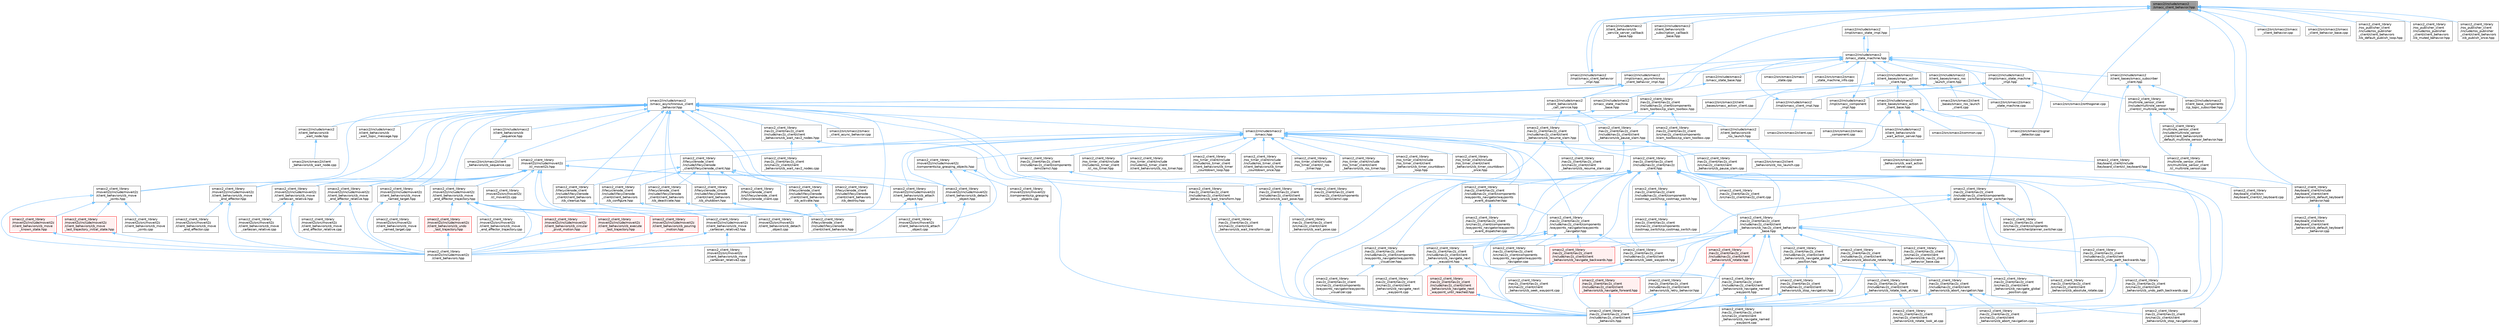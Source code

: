 digraph "smacc2/include/smacc2/smacc_client_behavior.hpp"
{
 // LATEX_PDF_SIZE
  bgcolor="transparent";
  edge [fontname=Helvetica,fontsize=10,labelfontname=Helvetica,labelfontsize=10];
  node [fontname=Helvetica,fontsize=10,shape=box,height=0.2,width=0.4];
  Node1 [label="smacc2/include/smacc2\l/smacc_client_behavior.hpp",height=0.2,width=0.4,color="gray40", fillcolor="grey60", style="filled", fontcolor="black",tooltip=" "];
  Node1 -> Node2 [dir="back",color="steelblue1",style="solid"];
  Node2 [label="smacc2/include/smacc2\l/client_behaviors/cb\l_call_service.hpp",height=0.2,width=0.4,color="grey40", fillcolor="white", style="filled",URL="$cb__call__service_8hpp.html",tooltip=" "];
  Node2 -> Node3 [dir="back",color="steelblue1",style="solid"];
  Node3 [label="smacc2_client_library\l/nav2z_client/nav2z_client\l/include/nav2z_client/client\l_behaviors/cb_pause_slam.hpp",height=0.2,width=0.4,color="grey40", fillcolor="white", style="filled",URL="$cb__pause__slam_8hpp.html",tooltip=" "];
  Node3 -> Node4 [dir="back",color="steelblue1",style="solid"];
  Node4 [label="smacc2_client_library\l/nav2z_client/nav2z_client\l/include/nav2z_client/client\l_behaviors.hpp",height=0.2,width=0.4,color="grey40", fillcolor="white", style="filled",URL="$nav2z__client_2nav2z__client_2include_2nav2z__client_2client__behaviors_8hpp.html",tooltip=" "];
  Node3 -> Node5 [dir="back",color="steelblue1",style="solid"];
  Node5 [label="smacc2_client_library\l/nav2z_client/nav2z_client\l/src/nav2z_client/client\l_behaviors/cb_pause_slam.cpp",height=0.2,width=0.4,color="grey40", fillcolor="white", style="filled",URL="$cb__pause__slam_8cpp.html",tooltip=" "];
  Node2 -> Node6 [dir="back",color="steelblue1",style="solid"];
  Node6 [label="smacc2_client_library\l/nav2z_client/nav2z_client\l/include/nav2z_client/client\l_behaviors/cb_resume_slam.hpp",height=0.2,width=0.4,color="grey40", fillcolor="white", style="filled",URL="$cb__resume__slam_8hpp.html",tooltip=" "];
  Node6 -> Node4 [dir="back",color="steelblue1",style="solid"];
  Node6 -> Node7 [dir="back",color="steelblue1",style="solid"];
  Node7 [label="smacc2_client_library\l/nav2z_client/nav2z_client\l/src/nav2z_client/client\l_behaviors/cb_resume_slam.cpp",height=0.2,width=0.4,color="grey40", fillcolor="white", style="filled",URL="$cb__resume__slam_8cpp.html",tooltip=" "];
  Node1 -> Node8 [dir="back",color="steelblue1",style="solid"];
  Node8 [label="smacc2/include/smacc2\l/client_behaviors/cb\l_service_server_callback\l_base.hpp",height=0.2,width=0.4,color="grey40", fillcolor="white", style="filled",URL="$cb__service__server__callback__base_8hpp.html",tooltip=" "];
  Node1 -> Node9 [dir="back",color="steelblue1",style="solid"];
  Node9 [label="smacc2/include/smacc2\l/client_behaviors/cb\l_subscription_callback\l_base.hpp",height=0.2,width=0.4,color="grey40", fillcolor="white", style="filled",URL="$cb__subscription__callback__base_8hpp.html",tooltip=" "];
  Node1 -> Node10 [dir="back",color="steelblue1",style="solid"];
  Node10 [label="smacc2/include/smacc2\l/impl/smacc_client_behavior\l_impl.hpp",height=0.2,width=0.4,color="grey40", fillcolor="white", style="filled",URL="$smacc__client__behavior__impl_8hpp.html",tooltip=" "];
  Node10 -> Node1 [dir="back",color="steelblue1",style="solid"];
  Node1 -> Node11 [dir="back",color="steelblue1",style="solid"];
  Node11 [label="smacc2/include/smacc2\l/impl/smacc_state_impl.hpp",height=0.2,width=0.4,color="grey40", fillcolor="white", style="filled",URL="$smacc__state__impl_8hpp.html",tooltip=" "];
  Node11 -> Node12 [dir="back",color="steelblue1",style="solid"];
  Node12 [label="smacc2/include/smacc2\l/smacc_state_machine.hpp",height=0.2,width=0.4,color="grey40", fillcolor="white", style="filled",URL="$smacc__state__machine_8hpp.html",tooltip=" "];
  Node12 -> Node13 [dir="back",color="steelblue1",style="solid"];
  Node13 [label="smacc2/include/smacc2\l/client_bases/smacc_action\l_client.hpp",height=0.2,width=0.4,color="grey40", fillcolor="white", style="filled",URL="$smacc__action__client_8hpp.html",tooltip=" "];
  Node13 -> Node14 [dir="back",color="steelblue1",style="solid"];
  Node14 [label="smacc2/include/smacc2\l/client_bases/smacc_action\l_client_base.hpp",height=0.2,width=0.4,color="grey40", fillcolor="white", style="filled",URL="$smacc__action__client__base_8hpp.html",tooltip=" "];
  Node14 -> Node15 [dir="back",color="steelblue1",style="solid"];
  Node15 [label="smacc2/include/smacc2\l/client_behaviors/cb\l_wait_action_server.hpp",height=0.2,width=0.4,color="grey40", fillcolor="white", style="filled",URL="$cb__wait__action__server_8hpp.html",tooltip=" "];
  Node15 -> Node16 [dir="back",color="steelblue1",style="solid"];
  Node16 [label="smacc2/src/smacc2/client\l_behaviors/cb_wait_action\l_server.cpp",height=0.2,width=0.4,color="grey40", fillcolor="white", style="filled",URL="$cb__wait__action__server_8cpp.html",tooltip=" "];
  Node14 -> Node17 [dir="back",color="steelblue1",style="solid"];
  Node17 [label="smacc2/src/smacc2/common.cpp",height=0.2,width=0.4,color="grey40", fillcolor="white", style="filled",URL="$src_2smacc2_2common_8cpp.html",tooltip=" "];
  Node14 -> Node18 [dir="back",color="steelblue1",style="solid"];
  Node18 [label="smacc2/src/smacc2/signal\l_detector.cpp",height=0.2,width=0.4,color="grey40", fillcolor="white", style="filled",URL="$signal__detector_8cpp.html",tooltip=" "];
  Node14 -> Node19 [dir="back",color="steelblue1",style="solid"];
  Node19 [label="smacc2_client_library\l/nav2z_client/nav2z_client\l/include/nav2z_client/nav2z\l_client.hpp",height=0.2,width=0.4,color="grey40", fillcolor="white", style="filled",URL="$nav2z__client_8hpp.html",tooltip=" "];
  Node19 -> Node20 [dir="back",color="steelblue1",style="solid"];
  Node20 [label="smacc2_client_library\l/nav2z_client/nav2z_client\l/include/nav2z_client/client\l_behaviors/cb_nav2z_client_behavior\l_base.hpp",height=0.2,width=0.4,color="grey40", fillcolor="white", style="filled",URL="$cb__nav2z__client__behavior__base_8hpp.html",tooltip=" "];
  Node20 -> Node21 [dir="back",color="steelblue1",style="solid"];
  Node21 [label="smacc2_client_library\l/nav2z_client/nav2z_client\l/include/nav2z_client/client\l_behaviors/cb_abort_navigation.hpp",height=0.2,width=0.4,color="grey40", fillcolor="white", style="filled",URL="$cb__abort__navigation_8hpp.html",tooltip=" "];
  Node21 -> Node4 [dir="back",color="steelblue1",style="solid"];
  Node21 -> Node22 [dir="back",color="steelblue1",style="solid"];
  Node22 [label="smacc2_client_library\l/nav2z_client/nav2z_client\l/src/nav2z_client/client\l_behaviors/cb_abort_navigation.cpp",height=0.2,width=0.4,color="grey40", fillcolor="white", style="filled",URL="$cb__abort__navigation_8cpp.html",tooltip=" "];
  Node21 -> Node23 [dir="back",color="steelblue1",style="solid"];
  Node23 [label="smacc2_client_library\l/nav2z_client/nav2z_client\l/src/nav2z_client/client\l_behaviors/cb_stop_navigation.cpp",height=0.2,width=0.4,color="grey40", fillcolor="white", style="filled",URL="$cb__stop__navigation_8cpp.html",tooltip=" "];
  Node20 -> Node24 [dir="back",color="steelblue1",style="solid"];
  Node24 [label="smacc2_client_library\l/nav2z_client/nav2z_client\l/include/nav2z_client/client\l_behaviors/cb_absolute_rotate.hpp",height=0.2,width=0.4,color="grey40", fillcolor="white", style="filled",URL="$cb__absolute__rotate_8hpp.html",tooltip=" "];
  Node24 -> Node4 [dir="back",color="steelblue1",style="solid"];
  Node24 -> Node25 [dir="back",color="steelblue1",style="solid"];
  Node25 [label="smacc2_client_library\l/nav2z_client/nav2z_client\l/include/nav2z_client/client\l_behaviors/cb_rotate_look_at.hpp",height=0.2,width=0.4,color="grey40", fillcolor="white", style="filled",URL="$cb__rotate__look__at_8hpp.html",tooltip=" "];
  Node25 -> Node4 [dir="back",color="steelblue1",style="solid"];
  Node25 -> Node26 [dir="back",color="steelblue1",style="solid"];
  Node26 [label="smacc2_client_library\l/nav2z_client/nav2z_client\l/src/nav2z_client/client\l_behaviors/cb_rotate_look_at.cpp",height=0.2,width=0.4,color="grey40", fillcolor="white", style="filled",URL="$cb__rotate__look__at_8cpp.html",tooltip=" "];
  Node24 -> Node27 [dir="back",color="steelblue1",style="solid"];
  Node27 [label="smacc2_client_library\l/nav2z_client/nav2z_client\l/src/nav2z_client/client\l_behaviors/cb_absolute_rotate.cpp",height=0.2,width=0.4,color="grey40", fillcolor="white", style="filled",URL="$cb__absolute__rotate_8cpp.html",tooltip=" "];
  Node20 -> Node28 [dir="back",color="steelblue1",style="solid"];
  Node28 [label="smacc2_client_library\l/nav2z_client/nav2z_client\l/include/nav2z_client/client\l_behaviors/cb_navigate_backwards.hpp",height=0.2,width=0.4,color="red", fillcolor="#FFF0F0", style="filled",URL="$cb__navigate__backwards_8hpp.html",tooltip=" "];
  Node28 -> Node4 [dir="back",color="steelblue1",style="solid"];
  Node20 -> Node30 [dir="back",color="steelblue1",style="solid"];
  Node30 [label="smacc2_client_library\l/nav2z_client/nav2z_client\l/include/nav2z_client/client\l_behaviors/cb_navigate_forward.hpp",height=0.2,width=0.4,color="red", fillcolor="#FFF0F0", style="filled",URL="$cb__navigate__forward_8hpp.html",tooltip=" "];
  Node30 -> Node4 [dir="back",color="steelblue1",style="solid"];
  Node20 -> Node32 [dir="back",color="steelblue1",style="solid"];
  Node32 [label="smacc2_client_library\l/nav2z_client/nav2z_client\l/include/nav2z_client/client\l_behaviors/cb_navigate_global\l_position.hpp",height=0.2,width=0.4,color="grey40", fillcolor="white", style="filled",URL="$cb__navigate__global__position_8hpp.html",tooltip=" "];
  Node32 -> Node4 [dir="back",color="steelblue1",style="solid"];
  Node32 -> Node21 [dir="back",color="steelblue1",style="solid"];
  Node32 -> Node33 [dir="back",color="steelblue1",style="solid"];
  Node33 [label="smacc2_client_library\l/nav2z_client/nav2z_client\l/include/nav2z_client/client\l_behaviors/cb_stop_navigation.hpp",height=0.2,width=0.4,color="grey40", fillcolor="white", style="filled",URL="$cb__stop__navigation_8hpp.html",tooltip=" "];
  Node33 -> Node4 [dir="back",color="steelblue1",style="solid"];
  Node32 -> Node34 [dir="back",color="steelblue1",style="solid"];
  Node34 [label="smacc2_client_library\l/nav2z_client/nav2z_client\l/src/nav2z_client/client\l_behaviors/cb_navigate_global\l_position.cpp",height=0.2,width=0.4,color="grey40", fillcolor="white", style="filled",URL="$cb__navigate__global__position_8cpp.html",tooltip=" "];
  Node20 -> Node35 [dir="back",color="steelblue1",style="solid"];
  Node35 [label="smacc2_client_library\l/nav2z_client/nav2z_client\l/include/nav2z_client/client\l_behaviors/cb_navigate_named\l_waypoint.hpp",height=0.2,width=0.4,color="grey40", fillcolor="white", style="filled",URL="$cb__navigate__named__waypoint_8hpp.html",tooltip=" "];
  Node35 -> Node4 [dir="back",color="steelblue1",style="solid"];
  Node35 -> Node36 [dir="back",color="steelblue1",style="solid"];
  Node36 [label="smacc2_client_library\l/nav2z_client/nav2z_client\l/src/nav2z_client/client\l_behaviors/cb_navigate_named\l_waypoint.cpp",height=0.2,width=0.4,color="grey40", fillcolor="white", style="filled",URL="$cb__navigate__named__waypoint_8cpp.html",tooltip=" "];
  Node20 -> Node37 [dir="back",color="steelblue1",style="solid"];
  Node37 [label="smacc2_client_library\l/nav2z_client/nav2z_client\l/include/nav2z_client/client\l_behaviors/cb_navigate_next\l_waypoint.hpp",height=0.2,width=0.4,color="grey40", fillcolor="white", style="filled",URL="$cb__navigate__next__waypoint_8hpp.html",tooltip=" "];
  Node37 -> Node4 [dir="back",color="steelblue1",style="solid"];
  Node37 -> Node35 [dir="back",color="steelblue1",style="solid"];
  Node37 -> Node38 [dir="back",color="steelblue1",style="solid"];
  Node38 [label="smacc2_client_library\l/nav2z_client/nav2z_client\l/include/nav2z_client/client\l_behaviors/cb_navigate_next\l_waypoint_until_reached.hpp",height=0.2,width=0.4,color="red", fillcolor="#FFF0F0", style="filled",URL="$cb__navigate__next__waypoint__until__reached_8hpp.html",tooltip=" "];
  Node38 -> Node4 [dir="back",color="steelblue1",style="solid"];
  Node37 -> Node40 [dir="back",color="steelblue1",style="solid"];
  Node40 [label="smacc2_client_library\l/nav2z_client/nav2z_client\l/src/nav2z_client/client\l_behaviors/cb_navigate_next\l_waypoint.cpp",height=0.2,width=0.4,color="grey40", fillcolor="white", style="filled",URL="$cb__navigate__next__waypoint_8cpp.html",tooltip=" "];
  Node20 -> Node41 [dir="back",color="steelblue1",style="solid"];
  Node41 [label="smacc2_client_library\l/nav2z_client/nav2z_client\l/include/nav2z_client/client\l_behaviors/cb_retry_behavior.hpp",height=0.2,width=0.4,color="grey40", fillcolor="white", style="filled",URL="$cb__retry__behavior_8hpp.html",tooltip=" "];
  Node41 -> Node4 [dir="back",color="steelblue1",style="solid"];
  Node20 -> Node42 [dir="back",color="steelblue1",style="solid"];
  Node42 [label="smacc2_client_library\l/nav2z_client/nav2z_client\l/include/nav2z_client/client\l_behaviors/cb_rotate.hpp",height=0.2,width=0.4,color="red", fillcolor="#FFF0F0", style="filled",URL="$cb__rotate_8hpp.html",tooltip=" "];
  Node42 -> Node4 [dir="back",color="steelblue1",style="solid"];
  Node20 -> Node44 [dir="back",color="steelblue1",style="solid"];
  Node44 [label="smacc2_client_library\l/nav2z_client/nav2z_client\l/include/nav2z_client/client\l_behaviors/cb_seek_waypoint.hpp",height=0.2,width=0.4,color="grey40", fillcolor="white", style="filled",URL="$cb__seek__waypoint_8hpp.html",tooltip=" "];
  Node44 -> Node4 [dir="back",color="steelblue1",style="solid"];
  Node44 -> Node45 [dir="back",color="steelblue1",style="solid"];
  Node45 [label="smacc2_client_library\l/nav2z_client/nav2z_client\l/src/nav2z_client/client\l_behaviors/cb_seek_waypoint.cpp",height=0.2,width=0.4,color="grey40", fillcolor="white", style="filled",URL="$cb__seek__waypoint_8cpp.html",tooltip=" "];
  Node20 -> Node33 [dir="back",color="steelblue1",style="solid"];
  Node20 -> Node46 [dir="back",color="steelblue1",style="solid"];
  Node46 [label="smacc2_client_library\l/nav2z_client/nav2z_client\l/include/nav2z_client/client\l_behaviors/cb_undo_path_backwards.hpp",height=0.2,width=0.4,color="grey40", fillcolor="white", style="filled",URL="$cb__undo__path__backwards_8hpp.html",tooltip=" "];
  Node46 -> Node4 [dir="back",color="steelblue1",style="solid"];
  Node46 -> Node47 [dir="back",color="steelblue1",style="solid"];
  Node47 [label="smacc2_client_library\l/nav2z_client/nav2z_client\l/src/nav2z_client/client\l_behaviors/cb_undo_path_backwards.cpp",height=0.2,width=0.4,color="grey40", fillcolor="white", style="filled",URL="$cb__undo__path__backwards_8cpp.html",tooltip=" "];
  Node20 -> Node48 [dir="back",color="steelblue1",style="solid"];
  Node48 [label="smacc2_client_library\l/nav2z_client/nav2z_client\l/src/nav2z_client/client\l_behaviors/cb_nav2z_client\l_behavior_base.cpp",height=0.2,width=0.4,color="grey40", fillcolor="white", style="filled",URL="$cb__nav2z__client__behavior__base_8cpp.html",tooltip=" "];
  Node19 -> Node35 [dir="back",color="steelblue1",style="solid"];
  Node19 -> Node37 [dir="back",color="steelblue1",style="solid"];
  Node19 -> Node44 [dir="back",color="steelblue1",style="solid"];
  Node19 -> Node49 [dir="back",color="steelblue1",style="solid"];
  Node49 [label="smacc2_client_library\l/nav2z_client/nav2z_client\l/include/nav2z_client/client\l_behaviors/cb_wait_pose.hpp",height=0.2,width=0.4,color="grey40", fillcolor="white", style="filled",URL="$cb__wait__pose_8hpp.html",tooltip=" "];
  Node49 -> Node4 [dir="back",color="steelblue1",style="solid"];
  Node49 -> Node50 [dir="back",color="steelblue1",style="solid"];
  Node50 [label="smacc2_client_library\l/nav2z_client/nav2z_client\l/src/nav2z_client/client\l_behaviors/cb_wait_pose.cpp",height=0.2,width=0.4,color="grey40", fillcolor="white", style="filled",URL="$cb__wait__pose_8cpp.html",tooltip=" "];
  Node19 -> Node51 [dir="back",color="steelblue1",style="solid"];
  Node51 [label="smacc2_client_library\l/nav2z_client/nav2z_client\l/include/nav2z_client/client\l_behaviors/cb_wait_transform.hpp",height=0.2,width=0.4,color="grey40", fillcolor="white", style="filled",URL="$cb__wait__transform_8hpp.html",tooltip=" "];
  Node51 -> Node4 [dir="back",color="steelblue1",style="solid"];
  Node51 -> Node52 [dir="back",color="steelblue1",style="solid"];
  Node52 [label="smacc2_client_library\l/nav2z_client/nav2z_client\l/src/nav2z_client/client\l_behaviors/cb_wait_transform.cpp",height=0.2,width=0.4,color="grey40", fillcolor="white", style="filled",URL="$cb__wait__transform_8cpp.html",tooltip=" "];
  Node19 -> Node53 [dir="back",color="steelblue1",style="solid"];
  Node53 [label="smacc2_client_library\l/nav2z_client/nav2z_client\l/include/nav2z_client/components\l/costmap_switch/cp_costmap_switch.hpp",height=0.2,width=0.4,color="grey40", fillcolor="white", style="filled",URL="$cp__costmap__switch_8hpp.html",tooltip=" "];
  Node53 -> Node54 [dir="back",color="steelblue1",style="solid"];
  Node54 [label="smacc2_client_library\l/nav2z_client/nav2z_client\l/src/nav2z_client/components\l/costmap_switch/cp_costmap_switch.cpp",height=0.2,width=0.4,color="grey40", fillcolor="white", style="filled",URL="$cp__costmap__switch_8cpp.html",tooltip=" "];
  Node19 -> Node55 [dir="back",color="steelblue1",style="solid"];
  Node55 [label="smacc2_client_library\l/nav2z_client/nav2z_client\l/include/nav2z_client/components\l/waypoints_navigator/waypoints\l_event_dispatcher.hpp",height=0.2,width=0.4,color="grey40", fillcolor="white", style="filled",URL="$waypoints__event__dispatcher_8hpp.html",tooltip=" "];
  Node55 -> Node56 [dir="back",color="steelblue1",style="solid"];
  Node56 [label="smacc2_client_library\l/nav2z_client/nav2z_client\l/include/nav2z_client/components\l/waypoints_navigator/waypoints\l_navigator.hpp",height=0.2,width=0.4,color="grey40", fillcolor="white", style="filled",URL="$waypoints__navigator_8hpp.html",tooltip=" "];
  Node56 -> Node28 [dir="back",color="steelblue1",style="solid"];
  Node56 -> Node35 [dir="back",color="steelblue1",style="solid"];
  Node56 -> Node37 [dir="back",color="steelblue1",style="solid"];
  Node56 -> Node44 [dir="back",color="steelblue1",style="solid"];
  Node56 -> Node57 [dir="back",color="steelblue1",style="solid"];
  Node57 [label="smacc2_client_library\l/nav2z_client/nav2z_client\l/include/nav2z_client/components\l/waypoints_navigator/waypoints\l_visualizer.hpp",height=0.2,width=0.4,color="grey40", fillcolor="white", style="filled",URL="$waypoints__visualizer_8hpp.html",tooltip=" "];
  Node57 -> Node58 [dir="back",color="steelblue1",style="solid"];
  Node58 [label="smacc2_client_library\l/nav2z_client/nav2z_client\l/src/nav2z_client/components\l/waypoints_navigator/waypoints\l_visualizer.cpp",height=0.2,width=0.4,color="grey40", fillcolor="white", style="filled",URL="$waypoints__visualizer_8cpp.html",tooltip=" "];
  Node56 -> Node59 [dir="back",color="steelblue1",style="solid"];
  Node59 [label="smacc2_client_library\l/nav2z_client/nav2z_client\l/src/nav2z_client/components\l/waypoints_navigator/waypoints\l_navigator.cpp",height=0.2,width=0.4,color="grey40", fillcolor="white", style="filled",URL="$waypoints__navigator_8cpp.html",tooltip=" "];
  Node55 -> Node60 [dir="back",color="steelblue1",style="solid"];
  Node60 [label="smacc2_client_library\l/nav2z_client/nav2z_client\l/src/nav2z_client/components\l/waypoints_navigator/waypoints\l_event_dispatcher.cpp",height=0.2,width=0.4,color="grey40", fillcolor="white", style="filled",URL="$waypoints__event__dispatcher_8cpp.html",tooltip=" "];
  Node19 -> Node56 [dir="back",color="steelblue1",style="solid"];
  Node19 -> Node57 [dir="back",color="steelblue1",style="solid"];
  Node19 -> Node22 [dir="back",color="steelblue1",style="solid"];
  Node19 -> Node27 [dir="back",color="steelblue1",style="solid"];
  Node19 -> Node26 [dir="back",color="steelblue1",style="solid"];
  Node19 -> Node23 [dir="back",color="steelblue1",style="solid"];
  Node19 -> Node61 [dir="back",color="steelblue1",style="solid"];
  Node61 [label="smacc2_client_library\l/nav2z_client/nav2z_client\l/src/nav2z_client/components\l/planner_switcher/planner_switcher.cpp",height=0.2,width=0.4,color="grey40", fillcolor="white", style="filled",URL="$planner__switcher_8cpp.html",tooltip=" "];
  Node19 -> Node59 [dir="back",color="steelblue1",style="solid"];
  Node19 -> Node62 [dir="back",color="steelblue1",style="solid"];
  Node62 [label="smacc2_client_library\l/nav2z_client/nav2z_client\l/src/nav2z_client/nav2z_client.cpp",height=0.2,width=0.4,color="grey40", fillcolor="white", style="filled",URL="$nav2z__client_8cpp.html",tooltip=" "];
  Node13 -> Node63 [dir="back",color="steelblue1",style="solid"];
  Node63 [label="smacc2/src/smacc2/client\l_bases/smacc_action_client.cpp",height=0.2,width=0.4,color="grey40", fillcolor="white", style="filled",URL="$smacc__action__client_8cpp.html",tooltip=" "];
  Node13 -> Node64 [dir="back",color="steelblue1",style="solid"];
  Node64 [label="smacc2/src/smacc2/smacc\l_state_machine.cpp",height=0.2,width=0.4,color="grey40", fillcolor="white", style="filled",URL="$smacc__state__machine_8cpp.html",tooltip=" "];
  Node13 -> Node65 [dir="back",color="steelblue1",style="solid"];
  Node65 [label="smacc2_client_library\l/nav2z_client/nav2z_client\l/include/nav2z_client/components\l/planner_switcher/planner_switcher.hpp",height=0.2,width=0.4,color="grey40", fillcolor="white", style="filled",URL="$planner__switcher_8hpp.html",tooltip=" "];
  Node65 -> Node20 [dir="back",color="steelblue1",style="solid"];
  Node65 -> Node34 [dir="back",color="steelblue1",style="solid"];
  Node65 -> Node47 [dir="back",color="steelblue1",style="solid"];
  Node65 -> Node61 [dir="back",color="steelblue1",style="solid"];
  Node65 -> Node59 [dir="back",color="steelblue1",style="solid"];
  Node13 -> Node66 [dir="back",color="steelblue1",style="solid"];
  Node66 [label="smacc2_client_library\l/nav2z_client/nav2z_client\l/include/nav2z_client/components\l/slam_toolbox/cp_slam_toolbox.hpp",height=0.2,width=0.4,color="grey40", fillcolor="white", style="filled",URL="$cp__slam__toolbox_8hpp.html",tooltip=" "];
  Node66 -> Node3 [dir="back",color="steelblue1",style="solid"];
  Node66 -> Node6 [dir="back",color="steelblue1",style="solid"];
  Node66 -> Node67 [dir="back",color="steelblue1",style="solid"];
  Node67 [label="smacc2_client_library\l/nav2z_client/nav2z_client\l/src/nav2z_client/components\l/slam_toolbox/cp_slam_toolbox.cpp",height=0.2,width=0.4,color="grey40", fillcolor="white", style="filled",URL="$cp__slam__toolbox_8cpp.html",tooltip=" "];
  Node12 -> Node68 [dir="back",color="steelblue1",style="solid"];
  Node68 [label="smacc2/include/smacc2\l/client_bases/smacc_ros\l_launch_client.hpp",height=0.2,width=0.4,color="grey40", fillcolor="white", style="filled",URL="$smacc__ros__launch__client_8hpp.html",tooltip=" "];
  Node68 -> Node69 [dir="back",color="steelblue1",style="solid"];
  Node69 [label="smacc2/include/smacc2\l/client_behaviors/cb\l_ros_launch.hpp",height=0.2,width=0.4,color="grey40", fillcolor="white", style="filled",URL="$cb__ros__launch_8hpp.html",tooltip=" "];
  Node69 -> Node70 [dir="back",color="steelblue1",style="solid"];
  Node70 [label="smacc2/src/smacc2/client\l_behaviors/cb_ros_launch.cpp",height=0.2,width=0.4,color="grey40", fillcolor="white", style="filled",URL="$cb__ros__launch_8cpp.html",tooltip=" "];
  Node68 -> Node71 [dir="back",color="steelblue1",style="solid"];
  Node71 [label="smacc2/src/smacc2/client\l_bases/smacc_ros_launch\l_client.cpp",height=0.2,width=0.4,color="grey40", fillcolor="white", style="filled",URL="$smacc__ros__launch__client_8cpp.html",tooltip=" "];
  Node12 -> Node72 [dir="back",color="steelblue1",style="solid"];
  Node72 [label="smacc2/include/smacc2\l/client_bases/smacc_subscriber\l_client.hpp",height=0.2,width=0.4,color="grey40", fillcolor="white", style="filled",URL="$smacc__subscriber__client_8hpp.html",tooltip=" "];
  Node72 -> Node73 [dir="back",color="steelblue1",style="solid"];
  Node73 [label="smacc2/include/smacc2\l/client_base_components\l/cp_topic_subscriber.hpp",height=0.2,width=0.4,color="grey40", fillcolor="white", style="filled",URL="$cp__topic__subscriber_8hpp.html",tooltip=" "];
  Node72 -> Node74 [dir="back",color="steelblue1",style="solid"];
  Node74 [label="smacc2_client_library\l/keyboard_client/include\l/keyboard_client/cl_keyboard.hpp",height=0.2,width=0.4,color="grey40", fillcolor="white", style="filled",URL="$cl__keyboard_8hpp.html",tooltip=" "];
  Node74 -> Node75 [dir="back",color="steelblue1",style="solid"];
  Node75 [label="smacc2_client_library\l/keyboard_client/include\l/keyboard_client/client\l_behaviors/cb_default_keyboard\l_behavior.hpp",height=0.2,width=0.4,color="grey40", fillcolor="white", style="filled",URL="$cb__default__keyboard__behavior_8hpp.html",tooltip=" "];
  Node75 -> Node76 [dir="back",color="steelblue1",style="solid"];
  Node76 [label="smacc2_client_library\l/keyboard_client/src\l/keyboard_client/client\l_behaviors/cb_default_keyboard\l_behavior.cpp",height=0.2,width=0.4,color="grey40", fillcolor="white", style="filled",URL="$cb__default__keyboard__behavior_8cpp.html",tooltip=" "];
  Node74 -> Node77 [dir="back",color="steelblue1",style="solid"];
  Node77 [label="smacc2_client_library\l/keyboard_client/src\l/keyboard_client/cl_keyboard.cpp",height=0.2,width=0.4,color="grey40", fillcolor="white", style="filled",URL="$cl__keyboard_8cpp.html",tooltip=" "];
  Node72 -> Node78 [dir="back",color="steelblue1",style="solid"];
  Node78 [label="smacc2_client_library\l/multirole_sensor_client\l/include/multirole_sensor\l_client/cl_multirole_sensor.hpp",height=0.2,width=0.4,color="grey40", fillcolor="white", style="filled",URL="$cl__multirole__sensor_8hpp.html",tooltip=" "];
  Node78 -> Node79 [dir="back",color="steelblue1",style="solid"];
  Node79 [label="smacc2_client_library\l/multirole_sensor_client\l/include/multirole_sensor\l_client/client_behaviors/cb\l_default_multirole_sensor_behavior.hpp",height=0.2,width=0.4,color="grey40", fillcolor="white", style="filled",URL="$cb__default__multirole__sensor__behavior_8hpp.html",tooltip=" "];
  Node79 -> Node80 [dir="back",color="steelblue1",style="solid"];
  Node80 [label="smacc2_client_library\l/multirole_sensor_client\l/src/multirole_sensor_client\l/cl_multirole_sensor.cpp",height=0.2,width=0.4,color="grey40", fillcolor="white", style="filled",URL="$cl__multirole__sensor_8cpp.html",tooltip=" "];
  Node78 -> Node80 [dir="back",color="steelblue1",style="solid"];
  Node12 -> Node81 [dir="back",color="steelblue1",style="solid"];
  Node81 [label="smacc2/include/smacc2\l/impl/smacc_asynchronous\l_client_behavior_impl.hpp",height=0.2,width=0.4,color="grey40", fillcolor="white", style="filled",URL="$smacc__asynchronous__client__behavior__impl_8hpp.html",tooltip=" "];
  Node81 -> Node2 [dir="back",color="steelblue1",style="solid"];
  Node81 -> Node82 [dir="back",color="steelblue1",style="solid"];
  Node82 [label="smacc2/include/smacc2\l/smacc_asynchronous_client\l_behavior.hpp",height=0.2,width=0.4,color="grey40", fillcolor="white", style="filled",URL="$smacc__asynchronous__client__behavior_8hpp.html",tooltip=" "];
  Node82 -> Node69 [dir="back",color="steelblue1",style="solid"];
  Node82 -> Node83 [dir="back",color="steelblue1",style="solid"];
  Node83 [label="smacc2/include/smacc2\l/client_behaviors/cb\l_sequence.hpp",height=0.2,width=0.4,color="grey40", fillcolor="white", style="filled",URL="$cb__sequence_8hpp.html",tooltip=" "];
  Node83 -> Node84 [dir="back",color="steelblue1",style="solid"];
  Node84 [label="smacc2/src/smacc2/client\l_behaviors/cb_sequence.cpp",height=0.2,width=0.4,color="grey40", fillcolor="white", style="filled",URL="$cb__sequence_8cpp.html",tooltip=" "];
  Node82 -> Node15 [dir="back",color="steelblue1",style="solid"];
  Node82 -> Node85 [dir="back",color="steelblue1",style="solid"];
  Node85 [label="smacc2/include/smacc2\l/client_behaviors/cb\l_wait_node.hpp",height=0.2,width=0.4,color="grey40", fillcolor="white", style="filled",URL="$cb__wait__node_8hpp.html",tooltip=" "];
  Node85 -> Node86 [dir="back",color="steelblue1",style="solid"];
  Node86 [label="smacc2/src/smacc2/client\l_behaviors/cb_wait_node.cpp",height=0.2,width=0.4,color="grey40", fillcolor="white", style="filled",URL="$cb__wait__node_8cpp.html",tooltip=" "];
  Node82 -> Node87 [dir="back",color="steelblue1",style="solid"];
  Node87 [label="smacc2/include/smacc2\l/client_behaviors/cb\l_wait_topic_message.hpp",height=0.2,width=0.4,color="grey40", fillcolor="white", style="filled",URL="$cb__wait__topic__message_8hpp.html",tooltip=" "];
  Node82 -> Node81 [dir="back",color="steelblue1",style="solid"];
  Node82 -> Node88 [dir="back",color="steelblue1",style="solid"];
  Node88 [label="smacc2/include/smacc2\l/smacc.hpp",height=0.2,width=0.4,color="grey40", fillcolor="white", style="filled",URL="$smacc_8hpp.html",tooltip=" "];
  Node88 -> Node74 [dir="back",color="steelblue1",style="solid"];
  Node88 -> Node89 [dir="back",color="steelblue1",style="solid"];
  Node89 [label="smacc2_client_library\l/lifecyclenode_client\l/include/lifecyclenode\l_client/lifecyclenode_client.hpp",height=0.2,width=0.4,color="grey40", fillcolor="white", style="filled",URL="$lifecyclenode__client_8hpp.html",tooltip=" "];
  Node89 -> Node90 [dir="back",color="steelblue1",style="solid"];
  Node90 [label="smacc2_client_library\l/lifecyclenode_client\l/include/lifecyclenode\l_client/client_behaviors\l/cb_activate.hpp",height=0.2,width=0.4,color="grey40", fillcolor="white", style="filled",URL="$cb__activate_8hpp.html",tooltip=" "];
  Node90 -> Node91 [dir="back",color="steelblue1",style="solid"];
  Node91 [label="smacc2_client_library\l/lifecyclenode_client\l/include/lifecyclenode\l_client/client_behaviors.hpp",height=0.2,width=0.4,color="grey40", fillcolor="white", style="filled",URL="$lifecyclenode__client_2include_2lifecyclenode__client_2client__behaviors_8hpp.html",tooltip=" "];
  Node89 -> Node92 [dir="back",color="steelblue1",style="solid"];
  Node92 [label="smacc2_client_library\l/lifecyclenode_client\l/include/lifecyclenode\l_client/client_behaviors\l/cb_cleanup.hpp",height=0.2,width=0.4,color="grey40", fillcolor="white", style="filled",URL="$cb__cleanup_8hpp.html",tooltip=" "];
  Node92 -> Node91 [dir="back",color="steelblue1",style="solid"];
  Node89 -> Node93 [dir="back",color="steelblue1",style="solid"];
  Node93 [label="smacc2_client_library\l/lifecyclenode_client\l/include/lifecyclenode\l_client/client_behaviors\l/cb_configure.hpp",height=0.2,width=0.4,color="grey40", fillcolor="white", style="filled",URL="$cb__configure_8hpp.html",tooltip=" "];
  Node93 -> Node91 [dir="back",color="steelblue1",style="solid"];
  Node89 -> Node94 [dir="back",color="steelblue1",style="solid"];
  Node94 [label="smacc2_client_library\l/lifecyclenode_client\l/include/lifecyclenode\l_client/client_behaviors\l/cb_deactivate.hpp",height=0.2,width=0.4,color="grey40", fillcolor="white", style="filled",URL="$cb__deactivate_8hpp.html",tooltip=" "];
  Node94 -> Node91 [dir="back",color="steelblue1",style="solid"];
  Node89 -> Node95 [dir="back",color="steelblue1",style="solid"];
  Node95 [label="smacc2_client_library\l/lifecyclenode_client\l/include/lifecyclenode\l_client/client_behaviors\l/cb_destroy.hpp",height=0.2,width=0.4,color="grey40", fillcolor="white", style="filled",URL="$cb__destroy_8hpp.html",tooltip=" "];
  Node89 -> Node96 [dir="back",color="steelblue1",style="solid"];
  Node96 [label="smacc2_client_library\l/lifecyclenode_client\l/include/lifecyclenode\l_client/client_behaviors\l/cb_shutdown.hpp",height=0.2,width=0.4,color="grey40", fillcolor="white", style="filled",URL="$cb__shutdown_8hpp.html",tooltip=" "];
  Node96 -> Node91 [dir="back",color="steelblue1",style="solid"];
  Node89 -> Node97 [dir="back",color="steelblue1",style="solid"];
  Node97 [label="smacc2_client_library\l/lifecyclenode_client\l/src/lifecyclenode_client\l/lifecyclenode_client.cpp",height=0.2,width=0.4,color="grey40", fillcolor="white", style="filled",URL="$lifecyclenode__client_8cpp.html",tooltip=" "];
  Node88 -> Node98 [dir="back",color="steelblue1",style="solid"];
  Node98 [label="smacc2_client_library\l/moveit2z/include/moveit2z\l/cl_moveit2z.hpp",height=0.2,width=0.4,color="grey40", fillcolor="white", style="filled",URL="$cl__moveit2z_8hpp.html",tooltip=" "];
  Node98 -> Node99 [dir="back",color="steelblue1",style="solid"];
  Node99 [label="smacc2_client_library\l/moveit2z/include/moveit2z\l/client_behaviors/cb_attach\l_object.hpp",height=0.2,width=0.4,color="grey40", fillcolor="white", style="filled",URL="$cb__attach__object_8hpp.html",tooltip=" "];
  Node99 -> Node100 [dir="back",color="steelblue1",style="solid"];
  Node100 [label="smacc2_client_library\l/moveit2z/include/moveit2z\l/client_behaviors.hpp",height=0.2,width=0.4,color="grey40", fillcolor="white", style="filled",URL="$moveit2z_2include_2moveit2z_2client__behaviors_8hpp.html",tooltip=" "];
  Node99 -> Node101 [dir="back",color="steelblue1",style="solid"];
  Node101 [label="smacc2_client_library\l/moveit2z/src/moveit2z\l/client_behaviors/cb_attach\l_object.cpp",height=0.2,width=0.4,color="grey40", fillcolor="white", style="filled",URL="$cb__attach__object_8cpp.html",tooltip=" "];
  Node98 -> Node102 [dir="back",color="steelblue1",style="solid"];
  Node102 [label="smacc2_client_library\l/moveit2z/include/moveit2z\l/client_behaviors/cb_detach\l_object.hpp",height=0.2,width=0.4,color="grey40", fillcolor="white", style="filled",URL="$cb__detach__object_8hpp.html",tooltip=" "];
  Node102 -> Node100 [dir="back",color="steelblue1",style="solid"];
  Node102 -> Node103 [dir="back",color="steelblue1",style="solid"];
  Node103 [label="smacc2_client_library\l/moveit2z/src/moveit2z\l/client_behaviors/cb_detach\l_object.cpp",height=0.2,width=0.4,color="grey40", fillcolor="white", style="filled",URL="$cb__detach__object_8cpp.html",tooltip=" "];
  Node98 -> Node104 [dir="back",color="steelblue1",style="solid"];
  Node104 [label="smacc2_client_library\l/moveit2z/include/moveit2z\l/client_behaviors/cb_move\l_cartesian_relative.hpp",height=0.2,width=0.4,color="grey40", fillcolor="white", style="filled",URL="$cb__move__cartesian__relative_8hpp.html",tooltip=" "];
  Node104 -> Node100 [dir="back",color="steelblue1",style="solid"];
  Node104 -> Node105 [dir="back",color="steelblue1",style="solid"];
  Node105 [label="smacc2_client_library\l/moveit2z/src/moveit2z\l/client_behaviors/cb_move\l_cartesian_relative.cpp",height=0.2,width=0.4,color="grey40", fillcolor="white", style="filled",URL="$cb__move__cartesian__relative_8cpp.html",tooltip=" "];
  Node98 -> Node106 [dir="back",color="steelblue1",style="solid"];
  Node106 [label="smacc2_client_library\l/moveit2z/include/moveit2z\l/client_behaviors/cb_move\l_cartesian_relative2.hpp",height=0.2,width=0.4,color="grey40", fillcolor="white", style="filled",URL="$cb__move__cartesian__relative2_8hpp.html",tooltip=" "];
  Node106 -> Node100 [dir="back",color="steelblue1",style="solid"];
  Node106 -> Node107 [dir="back",color="steelblue1",style="solid"];
  Node107 [label="smacc2_client_library\l/moveit2z/src/moveit2z\l/client_behaviors/cb_move\l_cartesian_relative2.cpp",height=0.2,width=0.4,color="grey40", fillcolor="white", style="filled",URL="$cb__move__cartesian__relative2_8cpp.html",tooltip=" "];
  Node98 -> Node108 [dir="back",color="steelblue1",style="solid"];
  Node108 [label="smacc2_client_library\l/moveit2z/include/moveit2z\l/client_behaviors/cb_move\l_end_effector.hpp",height=0.2,width=0.4,color="grey40", fillcolor="white", style="filled",URL="$cb__move__end__effector_8hpp.html",tooltip=" "];
  Node108 -> Node100 [dir="back",color="steelblue1",style="solid"];
  Node108 -> Node109 [dir="back",color="steelblue1",style="solid"];
  Node109 [label="smacc2_client_library\l/moveit2z/src/moveit2z\l/client_behaviors/cb_move\l_end_effector.cpp",height=0.2,width=0.4,color="grey40", fillcolor="white", style="filled",URL="$cb__move__end__effector_8cpp.html",tooltip=" "];
  Node98 -> Node110 [dir="back",color="steelblue1",style="solid"];
  Node110 [label="smacc2_client_library\l/moveit2z/include/moveit2z\l/client_behaviors/cb_move\l_end_effector_relative.hpp",height=0.2,width=0.4,color="grey40", fillcolor="white", style="filled",URL="$cb__move__end__effector__relative_8hpp.html",tooltip=" "];
  Node110 -> Node100 [dir="back",color="steelblue1",style="solid"];
  Node110 -> Node111 [dir="back",color="steelblue1",style="solid"];
  Node111 [label="smacc2_client_library\l/moveit2z/src/moveit2z\l/client_behaviors/cb_move\l_end_effector_relative.cpp",height=0.2,width=0.4,color="grey40", fillcolor="white", style="filled",URL="$cb__move__end__effector__relative_8cpp.html",tooltip=" "];
  Node98 -> Node112 [dir="back",color="steelblue1",style="solid"];
  Node112 [label="smacc2_client_library\l/moveit2z/include/moveit2z\l/client_behaviors/cb_move\l_end_effector_trajectory.hpp",height=0.2,width=0.4,color="grey40", fillcolor="white", style="filled",URL="$cb__move__end__effector__trajectory_8hpp.html",tooltip=" "];
  Node112 -> Node100 [dir="back",color="steelblue1",style="solid"];
  Node112 -> Node113 [dir="back",color="steelblue1",style="solid"];
  Node113 [label="smacc2_client_library\l/moveit2z/include/moveit2z\l/client_behaviors/cb_circular\l_pivot_motion.hpp",height=0.2,width=0.4,color="red", fillcolor="#FFF0F0", style="filled",URL="$cb__circular__pivot__motion_8hpp.html",tooltip=" "];
  Node113 -> Node100 [dir="back",color="steelblue1",style="solid"];
  Node112 -> Node118 [dir="back",color="steelblue1",style="solid"];
  Node118 [label="smacc2_client_library\l/moveit2z/include/moveit2z\l/client_behaviors/cb_execute\l_last_trajectory.hpp",height=0.2,width=0.4,color="red", fillcolor="#FFF0F0", style="filled",URL="$cb__execute__last__trajectory_8hpp.html",tooltip=" "];
  Node118 -> Node100 [dir="back",color="steelblue1",style="solid"];
  Node112 -> Node106 [dir="back",color="steelblue1",style="solid"];
  Node112 -> Node120 [dir="back",color="steelblue1",style="solid"];
  Node120 [label="smacc2_client_library\l/moveit2z/include/moveit2z\l/client_behaviors/cb_pouring\l_motion.hpp",height=0.2,width=0.4,color="red", fillcolor="#FFF0F0", style="filled",URL="$cb__pouring__motion_8hpp.html",tooltip=" "];
  Node120 -> Node100 [dir="back",color="steelblue1",style="solid"];
  Node112 -> Node121 [dir="back",color="steelblue1",style="solid"];
  Node121 [label="smacc2_client_library\l/moveit2z/include/moveit2z\l/client_behaviors/cb_undo\l_last_trajectory.hpp",height=0.2,width=0.4,color="red", fillcolor="#FFF0F0", style="filled",URL="$cb__undo__last__trajectory_8hpp.html",tooltip=" "];
  Node121 -> Node100 [dir="back",color="steelblue1",style="solid"];
  Node112 -> Node123 [dir="back",color="steelblue1",style="solid"];
  Node123 [label="smacc2_client_library\l/moveit2z/src/moveit2z\l/client_behaviors/cb_move\l_end_effector_trajectory.cpp",height=0.2,width=0.4,color="grey40", fillcolor="white", style="filled",URL="$cb__move__end__effector__trajectory_8cpp.html",tooltip=" "];
  Node98 -> Node124 [dir="back",color="steelblue1",style="solid"];
  Node124 [label="smacc2_client_library\l/moveit2z/include/moveit2z\l/client_behaviors/cb_move\l_joints.hpp",height=0.2,width=0.4,color="grey40", fillcolor="white", style="filled",URL="$cb__move__joints_8hpp.html",tooltip=" "];
  Node124 -> Node100 [dir="back",color="steelblue1",style="solid"];
  Node124 -> Node125 [dir="back",color="steelblue1",style="solid"];
  Node125 [label="smacc2_client_library\l/moveit2z/include/moveit2z\l/client_behaviors/cb_move\l_known_state.hpp",height=0.2,width=0.4,color="red", fillcolor="#FFF0F0", style="filled",URL="$cb__move__known__state_8hpp.html",tooltip=" "];
  Node125 -> Node100 [dir="back",color="steelblue1",style="solid"];
  Node124 -> Node127 [dir="back",color="steelblue1",style="solid"];
  Node127 [label="smacc2_client_library\l/moveit2z/include/moveit2z\l/client_behaviors/cb_move\l_last_trajectory_initial_state.hpp",height=0.2,width=0.4,color="red", fillcolor="#FFF0F0", style="filled",URL="$cb__move__last__trajectory__initial__state_8hpp.html",tooltip=" "];
  Node127 -> Node100 [dir="back",color="steelblue1",style="solid"];
  Node124 -> Node129 [dir="back",color="steelblue1",style="solid"];
  Node129 [label="smacc2_client_library\l/moveit2z/src/moveit2z\l/client_behaviors/cb_move\l_joints.cpp",height=0.2,width=0.4,color="grey40", fillcolor="white", style="filled",URL="$cb__move__joints_8cpp.html",tooltip=" "];
  Node98 -> Node130 [dir="back",color="steelblue1",style="solid"];
  Node130 [label="smacc2_client_library\l/moveit2z/include/moveit2z\l/client_behaviors/cb_move\l_named_target.hpp",height=0.2,width=0.4,color="grey40", fillcolor="white", style="filled",URL="$cb__move__named__target_8hpp.html",tooltip=" "];
  Node130 -> Node100 [dir="back",color="steelblue1",style="solid"];
  Node130 -> Node131 [dir="back",color="steelblue1",style="solid"];
  Node131 [label="smacc2_client_library\l/moveit2z/src/moveit2z\l/client_behaviors/cb_move\l_named_target.cpp",height=0.2,width=0.4,color="grey40", fillcolor="white", style="filled",URL="$cb__move__named__target_8cpp.html",tooltip=" "];
  Node98 -> Node132 [dir="back",color="steelblue1",style="solid"];
  Node132 [label="smacc2_client_library\l/moveit2z/src/moveit2z\l/cl_moveit2z.cpp",height=0.2,width=0.4,color="grey40", fillcolor="white", style="filled",URL="$cl__moveit2z_8cpp.html",tooltip=" "];
  Node98 -> Node103 [dir="back",color="steelblue1",style="solid"];
  Node88 -> Node99 [dir="back",color="steelblue1",style="solid"];
  Node88 -> Node102 [dir="back",color="steelblue1",style="solid"];
  Node88 -> Node133 [dir="back",color="steelblue1",style="solid"];
  Node133 [label="smacc2_client_library\l/moveit2z/include/moveit2z\l/components/cp_grasping_objects.hpp",height=0.2,width=0.4,color="grey40", fillcolor="white", style="filled",URL="$cp__grasping__objects_8hpp.html",tooltip=" "];
  Node133 -> Node102 [dir="back",color="steelblue1",style="solid"];
  Node133 -> Node101 [dir="back",color="steelblue1",style="solid"];
  Node133 -> Node134 [dir="back",color="steelblue1",style="solid"];
  Node134 [label="smacc2_client_library\l/moveit2z/src/moveit2z\l/components/cp_grasping\l_objects.cpp",height=0.2,width=0.4,color="grey40", fillcolor="white", style="filled",URL="$cp__grasping__objects_8cpp.html",tooltip=" "];
  Node88 -> Node135 [dir="back",color="steelblue1",style="solid"];
  Node135 [label="smacc2_client_library\l/nav2z_client/nav2z_client\l/include/nav2z_client/components\l/amcl/amcl.hpp",height=0.2,width=0.4,color="grey40", fillcolor="white", style="filled",URL="$amcl_8hpp.html",tooltip=" "];
  Node135 -> Node136 [dir="back",color="steelblue1",style="solid"];
  Node136 [label="smacc2_client_library\l/nav2z_client/nav2z_client\l/src/nav2z_client/components\l/amcl/amcl.cpp",height=0.2,width=0.4,color="grey40", fillcolor="white", style="filled",URL="$amcl_8cpp.html",tooltip=" "];
  Node88 -> Node55 [dir="back",color="steelblue1",style="solid"];
  Node88 -> Node56 [dir="back",color="steelblue1",style="solid"];
  Node88 -> Node57 [dir="back",color="steelblue1",style="solid"];
  Node88 -> Node19 [dir="back",color="steelblue1",style="solid"];
  Node88 -> Node137 [dir="back",color="steelblue1",style="solid"];
  Node137 [label="smacc2_client_library\l/ros_timer_client/include\l/include/ros_timer_client\l/cl_ros_timer.hpp",height=0.2,width=0.4,color="grey40", fillcolor="white", style="filled",URL="$include_2ros__timer__client_2cl__ros__timer_8hpp.html",tooltip=" "];
  Node88 -> Node138 [dir="back",color="steelblue1",style="solid"];
  Node138 [label="smacc2_client_library\l/ros_timer_client/include\l/include/ros_timer_client\l/client_behaviors/cb_ros_timer.hpp",height=0.2,width=0.4,color="grey40", fillcolor="white", style="filled",URL="$include_2ros__timer__client_2client__behaviors_2cb__ros__timer_8hpp.html",tooltip=" "];
  Node88 -> Node139 [dir="back",color="steelblue1",style="solid"];
  Node139 [label="smacc2_client_library\l/ros_timer_client/include\l/include/ros_timer_client\l/client_behaviors/cb_timer\l_countdown_loop.hpp",height=0.2,width=0.4,color="grey40", fillcolor="white", style="filled",URL="$include_2ros__timer__client_2client__behaviors_2cb__timer__countdown__loop_8hpp.html",tooltip=" "];
  Node88 -> Node140 [dir="back",color="steelblue1",style="solid"];
  Node140 [label="smacc2_client_library\l/ros_timer_client/include\l/include/ros_timer_client\l/client_behaviors/cb_timer\l_countdown_once.hpp",height=0.2,width=0.4,color="grey40", fillcolor="white", style="filled",URL="$include_2ros__timer__client_2client__behaviors_2cb__timer__countdown__once_8hpp.html",tooltip=" "];
  Node88 -> Node141 [dir="back",color="steelblue1",style="solid"];
  Node141 [label="smacc2_client_library\l/ros_timer_client/include\l/ros_timer_client/cl_ros\l_timer.hpp",height=0.2,width=0.4,color="grey40", fillcolor="white", style="filled",URL="$ros__timer__client_2cl__ros__timer_8hpp.html",tooltip=" "];
  Node88 -> Node142 [dir="back",color="steelblue1",style="solid"];
  Node142 [label="smacc2_client_library\l/ros_timer_client/include\l/ros_timer_client/client\l_behaviors/cb_ros_timer.hpp",height=0.2,width=0.4,color="grey40", fillcolor="white", style="filled",URL="$ros__timer__client_2client__behaviors_2cb__ros__timer_8hpp.html",tooltip=" "];
  Node88 -> Node143 [dir="back",color="steelblue1",style="solid"];
  Node143 [label="smacc2_client_library\l/ros_timer_client/include\l/ros_timer_client/client\l_behaviors/cb_timer_countdown\l_loop.hpp",height=0.2,width=0.4,color="grey40", fillcolor="white", style="filled",URL="$ros__timer__client_2client__behaviors_2cb__timer__countdown__loop_8hpp.html",tooltip=" "];
  Node88 -> Node144 [dir="back",color="steelblue1",style="solid"];
  Node144 [label="smacc2_client_library\l/ros_timer_client/include\l/ros_timer_client/client\l_behaviors/cb_timer_countdown\l_once.hpp",height=0.2,width=0.4,color="grey40", fillcolor="white", style="filled",URL="$ros__timer__client_2client__behaviors_2cb__timer__countdown__once_8hpp.html",tooltip=" "];
  Node82 -> Node84 [dir="back",color="steelblue1",style="solid"];
  Node82 -> Node145 [dir="back",color="steelblue1",style="solid"];
  Node145 [label="smacc2/src/smacc2/smacc\l_client_async_behavior.cpp",height=0.2,width=0.4,color="grey40", fillcolor="white", style="filled",URL="$smacc__client__async__behavior_8cpp.html",tooltip=" "];
  Node82 -> Node90 [dir="back",color="steelblue1",style="solid"];
  Node82 -> Node92 [dir="back",color="steelblue1",style="solid"];
  Node82 -> Node93 [dir="back",color="steelblue1",style="solid"];
  Node82 -> Node94 [dir="back",color="steelblue1",style="solid"];
  Node82 -> Node95 [dir="back",color="steelblue1",style="solid"];
  Node82 -> Node96 [dir="back",color="steelblue1",style="solid"];
  Node82 -> Node104 [dir="back",color="steelblue1",style="solid"];
  Node82 -> Node106 [dir="back",color="steelblue1",style="solid"];
  Node82 -> Node108 [dir="back",color="steelblue1",style="solid"];
  Node82 -> Node110 [dir="back",color="steelblue1",style="solid"];
  Node82 -> Node112 [dir="back",color="steelblue1",style="solid"];
  Node82 -> Node124 [dir="back",color="steelblue1",style="solid"];
  Node82 -> Node130 [dir="back",color="steelblue1",style="solid"];
  Node82 -> Node20 [dir="back",color="steelblue1",style="solid"];
  Node82 -> Node146 [dir="back",color="steelblue1",style="solid"];
  Node146 [label="smacc2_client_library\l/nav2z_client/nav2z_client\l/include/nav2z_client/client\l_behaviors/cb_wait_nav2_nodes.hpp",height=0.2,width=0.4,color="grey40", fillcolor="white", style="filled",URL="$cb__wait__nav2__nodes_8hpp.html",tooltip=" "];
  Node146 -> Node4 [dir="back",color="steelblue1",style="solid"];
  Node146 -> Node147 [dir="back",color="steelblue1",style="solid"];
  Node147 [label="smacc2_client_library\l/nav2z_client/nav2z_client\l/src/nav2z_client/client\l_behaviors/cb_wait_nav2_nodes.cpp",height=0.2,width=0.4,color="grey40", fillcolor="white", style="filled",URL="$cb__wait__nav2__nodes_8cpp.html",tooltip=" "];
  Node82 -> Node49 [dir="back",color="steelblue1",style="solid"];
  Node82 -> Node51 [dir="back",color="steelblue1",style="solid"];
  Node12 -> Node10 [dir="back",color="steelblue1",style="solid"];
  Node12 -> Node11 [dir="back",color="steelblue1",style="solid"];
  Node12 -> Node148 [dir="back",color="steelblue1",style="solid"];
  Node148 [label="smacc2/include/smacc2\l/impl/smacc_state_machine\l_impl.hpp",height=0.2,width=0.4,color="grey40", fillcolor="white", style="filled",URL="$smacc__state__machine__impl_8hpp.html",tooltip=" "];
  Node148 -> Node149 [dir="back",color="steelblue1",style="solid"];
  Node149 [label="smacc2/include/smacc2\l/impl/smacc_client_impl.hpp",height=0.2,width=0.4,color="grey40", fillcolor="white", style="filled",URL="$smacc__client__impl_8hpp.html",tooltip=" "];
  Node149 -> Node12 [dir="back",color="steelblue1",style="solid"];
  Node149 -> Node150 [dir="back",color="steelblue1",style="solid"];
  Node150 [label="smacc2/src/smacc2/client.cpp",height=0.2,width=0.4,color="grey40", fillcolor="white", style="filled",URL="$client_8cpp.html",tooltip=" "];
  Node148 -> Node151 [dir="back",color="steelblue1",style="solid"];
  Node151 [label="smacc2/include/smacc2\l/impl/smacc_component\l_impl.hpp",height=0.2,width=0.4,color="grey40", fillcolor="white", style="filled",URL="$smacc__component__impl_8hpp.html",tooltip=" "];
  Node151 -> Node12 [dir="back",color="steelblue1",style="solid"];
  Node151 -> Node152 [dir="back",color="steelblue1",style="solid"];
  Node152 [label="smacc2/src/smacc2/smacc\l_component.cpp",height=0.2,width=0.4,color="grey40", fillcolor="white", style="filled",URL="$smacc__component_8cpp.html",tooltip=" "];
  Node148 -> Node153 [dir="back",color="steelblue1",style="solid"];
  Node153 [label="smacc2/src/smacc2/orthogonal.cpp",height=0.2,width=0.4,color="grey40", fillcolor="white", style="filled",URL="$orthogonal_8cpp.html",tooltip=" "];
  Node148 -> Node78 [dir="back",color="steelblue1",style="solid"];
  Node12 -> Node154 [dir="back",color="steelblue1",style="solid"];
  Node154 [label="smacc2/include/smacc2\l/smacc_state_base.hpp",height=0.2,width=0.4,color="grey40", fillcolor="white", style="filled",URL="$smacc__state__base_8hpp.html",tooltip=" "];
  Node154 -> Node155 [dir="back",color="steelblue1",style="solid"];
  Node155 [label="smacc2/include/smacc2\l/smacc_state_machine\l_base.hpp",height=0.2,width=0.4,color="grey40", fillcolor="white", style="filled",URL="$smacc__state__machine__base_8hpp.html",tooltip=" "];
  Node155 -> Node88 [dir="back",color="steelblue1",style="solid"];
  Node12 -> Node155 [dir="back",color="steelblue1",style="solid"];
  Node12 -> Node18 [dir="back",color="steelblue1",style="solid"];
  Node12 -> Node156 [dir="back",color="steelblue1",style="solid"];
  Node156 [label="smacc2/src/smacc2/smacc\l_state.cpp",height=0.2,width=0.4,color="grey40", fillcolor="white", style="filled",URL="$smacc__state_8cpp.html",tooltip=" "];
  Node12 -> Node64 [dir="back",color="steelblue1",style="solid"];
  Node12 -> Node157 [dir="back",color="steelblue1",style="solid"];
  Node157 [label="smacc2/src/smacc2/smacc\l_state_machine_info.cpp",height=0.2,width=0.4,color="grey40", fillcolor="white", style="filled",URL="$smacc__state__machine__info_8cpp.html",tooltip=" "];
  Node1 -> Node153 [dir="back",color="steelblue1",style="solid"];
  Node1 -> Node158 [dir="back",color="steelblue1",style="solid"];
  Node158 [label="smacc2/src/smacc2/smacc\l_client_behavior.cpp",height=0.2,width=0.4,color="grey40", fillcolor="white", style="filled",URL="$smacc__client__behavior_8cpp.html",tooltip=" "];
  Node1 -> Node159 [dir="back",color="steelblue1",style="solid"];
  Node159 [label="smacc2/src/smacc2/smacc\l_client_behavior_base.cpp",height=0.2,width=0.4,color="grey40", fillcolor="white", style="filled",URL="$smacc__client__behavior__base_8cpp.html",tooltip=" "];
  Node1 -> Node75 [dir="back",color="steelblue1",style="solid"];
  Node1 -> Node79 [dir="back",color="steelblue1",style="solid"];
  Node1 -> Node160 [dir="back",color="steelblue1",style="solid"];
  Node160 [label="smacc2_client_library\l/ros_publisher_client\l/include/ros_publisher\l_client/client_behaviors\l/cb_default_publish_loop.hpp",height=0.2,width=0.4,color="grey40", fillcolor="white", style="filled",URL="$cb__default__publish__loop_8hpp.html",tooltip=" "];
  Node1 -> Node161 [dir="back",color="steelblue1",style="solid"];
  Node161 [label="smacc2_client_library\l/ros_publisher_client\l/include/ros_publisher\l_client/client_behaviors\l/cb_muted_behavior.hpp",height=0.2,width=0.4,color="grey40", fillcolor="white", style="filled",URL="$cb__muted__behavior_8hpp.html",tooltip=" "];
  Node1 -> Node162 [dir="back",color="steelblue1",style="solid"];
  Node162 [label="smacc2_client_library\l/ros_publisher_client\l/include/ros_publisher\l_client/client_behaviors\l/cb_publish_once.hpp",height=0.2,width=0.4,color="grey40", fillcolor="white", style="filled",URL="$cb__publish__once_8hpp.html",tooltip=" "];
}

